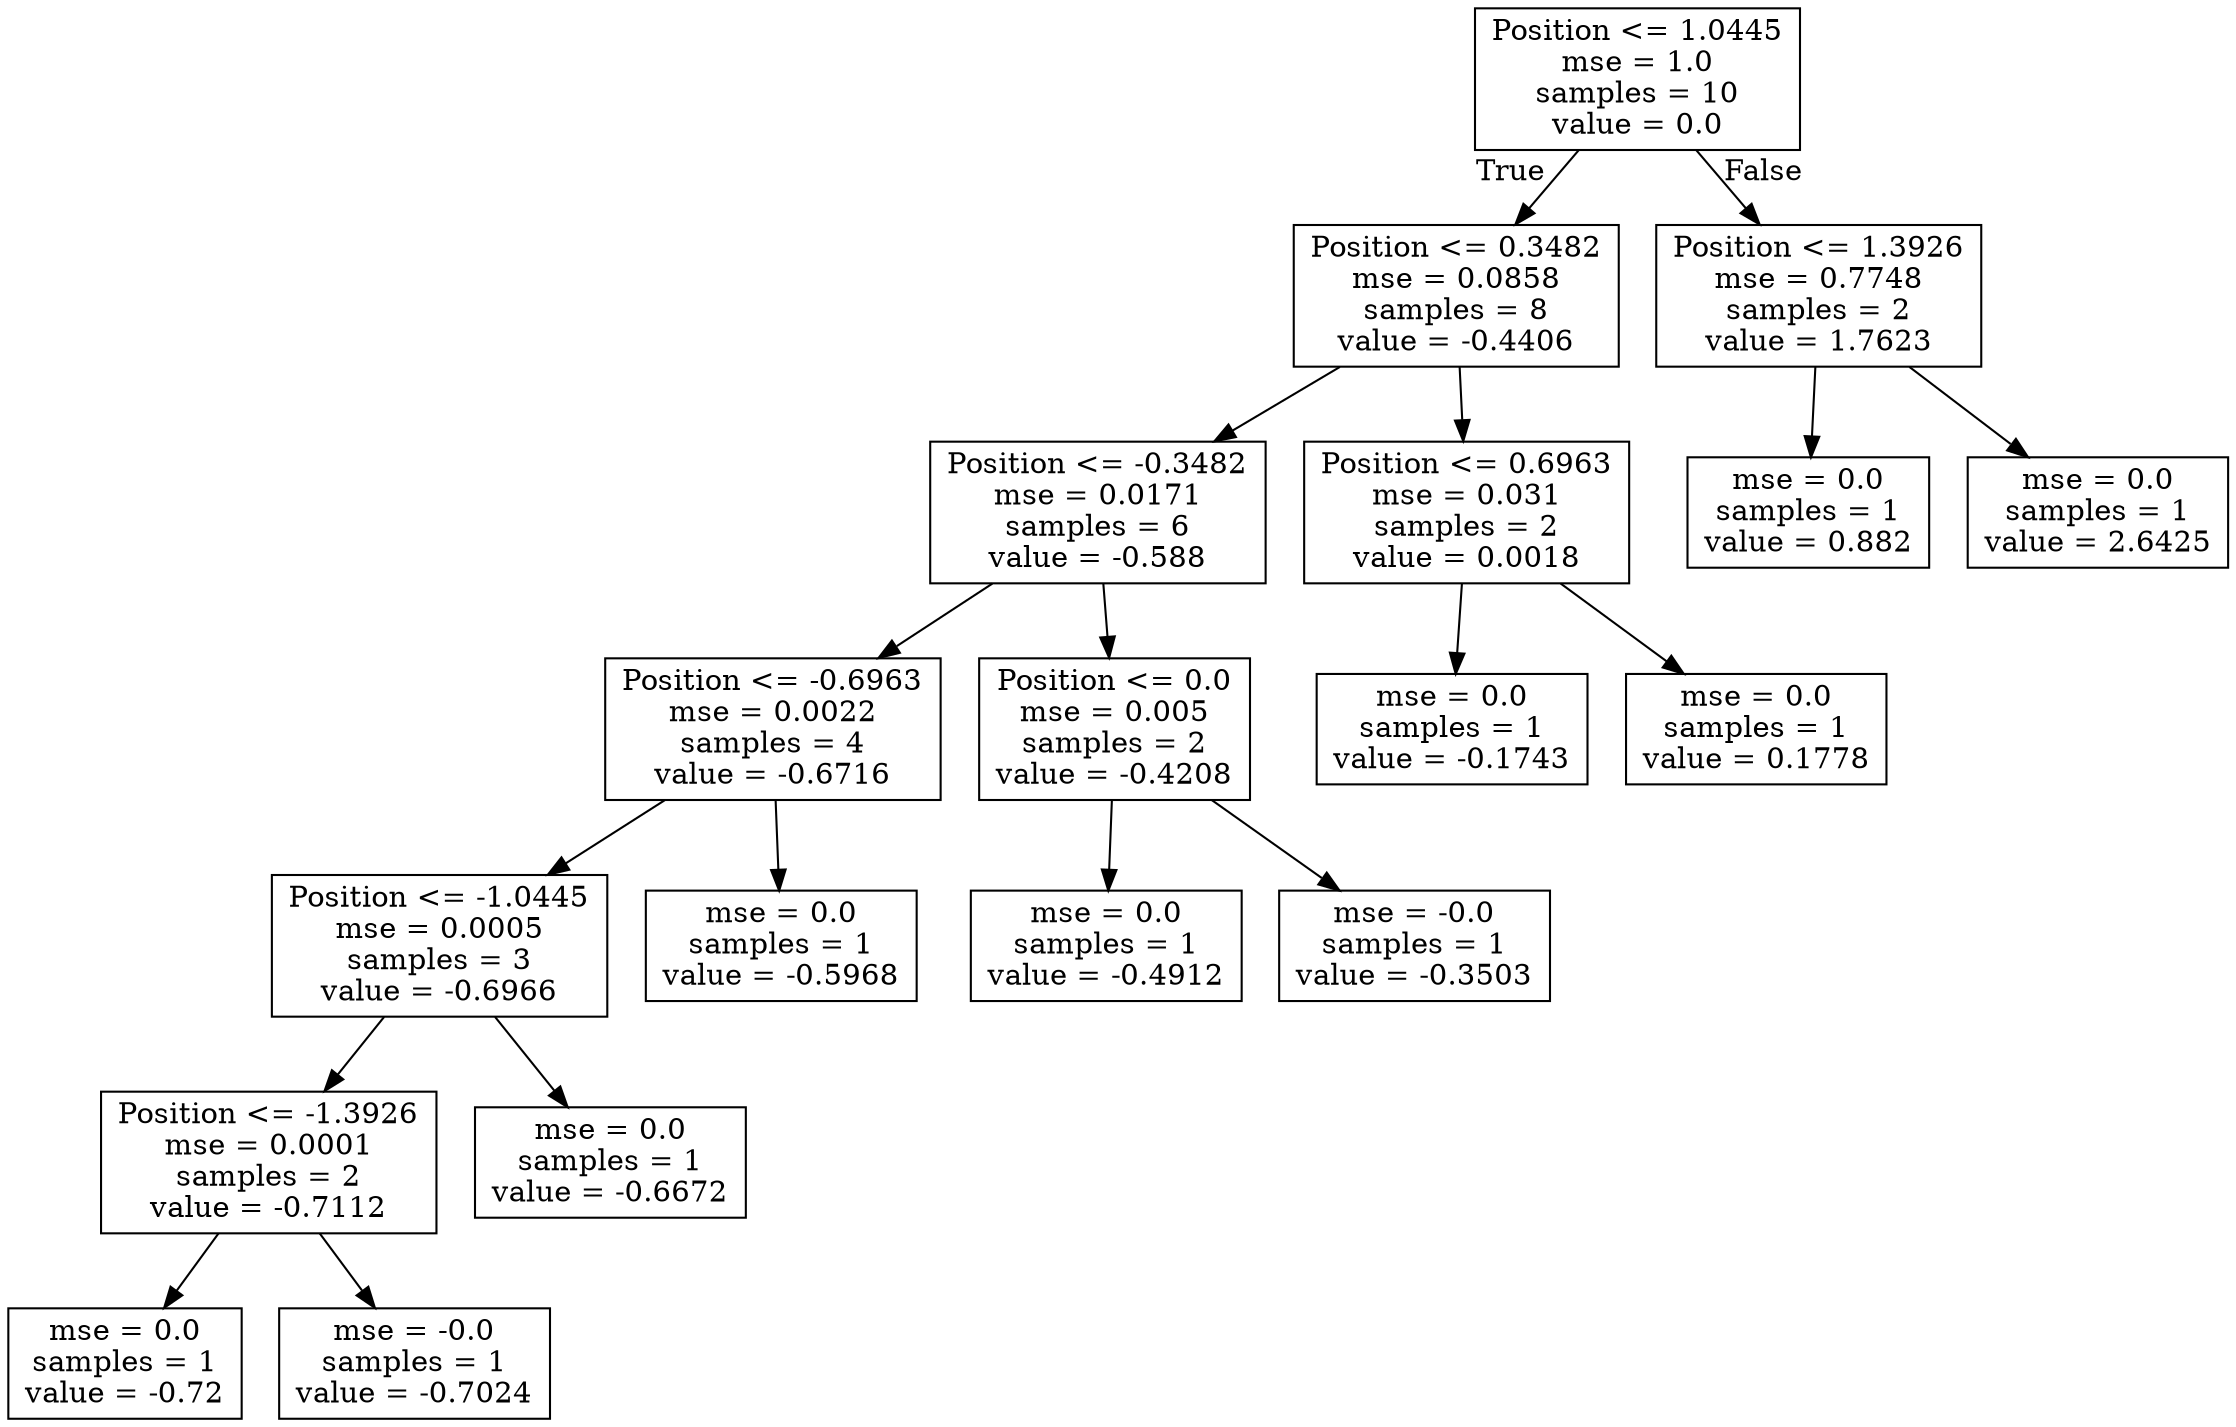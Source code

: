 digraph Tree {
node [shape=box] ;
0 [label="Position <= 1.0445\nmse = 1.0\nsamples = 10\nvalue = 0.0"] ;
1 [label="Position <= 0.3482\nmse = 0.0858\nsamples = 8\nvalue = -0.4406"] ;
0 -> 1 [labeldistance=2.5, labelangle=45, headlabel="True"] ;
2 [label="Position <= -0.3482\nmse = 0.0171\nsamples = 6\nvalue = -0.588"] ;
1 -> 2 ;
3 [label="Position <= -0.6963\nmse = 0.0022\nsamples = 4\nvalue = -0.6716"] ;
2 -> 3 ;
4 [label="Position <= -1.0445\nmse = 0.0005\nsamples = 3\nvalue = -0.6966"] ;
3 -> 4 ;
5 [label="Position <= -1.3926\nmse = 0.0001\nsamples = 2\nvalue = -0.7112"] ;
4 -> 5 ;
6 [label="mse = 0.0\nsamples = 1\nvalue = -0.72"] ;
5 -> 6 ;
7 [label="mse = -0.0\nsamples = 1\nvalue = -0.7024"] ;
5 -> 7 ;
8 [label="mse = 0.0\nsamples = 1\nvalue = -0.6672"] ;
4 -> 8 ;
9 [label="mse = 0.0\nsamples = 1\nvalue = -0.5968"] ;
3 -> 9 ;
10 [label="Position <= 0.0\nmse = 0.005\nsamples = 2\nvalue = -0.4208"] ;
2 -> 10 ;
11 [label="mse = 0.0\nsamples = 1\nvalue = -0.4912"] ;
10 -> 11 ;
12 [label="mse = -0.0\nsamples = 1\nvalue = -0.3503"] ;
10 -> 12 ;
13 [label="Position <= 0.6963\nmse = 0.031\nsamples = 2\nvalue = 0.0018"] ;
1 -> 13 ;
14 [label="mse = 0.0\nsamples = 1\nvalue = -0.1743"] ;
13 -> 14 ;
15 [label="mse = 0.0\nsamples = 1\nvalue = 0.1778"] ;
13 -> 15 ;
16 [label="Position <= 1.3926\nmse = 0.7748\nsamples = 2\nvalue = 1.7623"] ;
0 -> 16 [labeldistance=2.5, labelangle=-45, headlabel="False"] ;
17 [label="mse = 0.0\nsamples = 1\nvalue = 0.882"] ;
16 -> 17 ;
18 [label="mse = 0.0\nsamples = 1\nvalue = 2.6425"] ;
16 -> 18 ;
}
